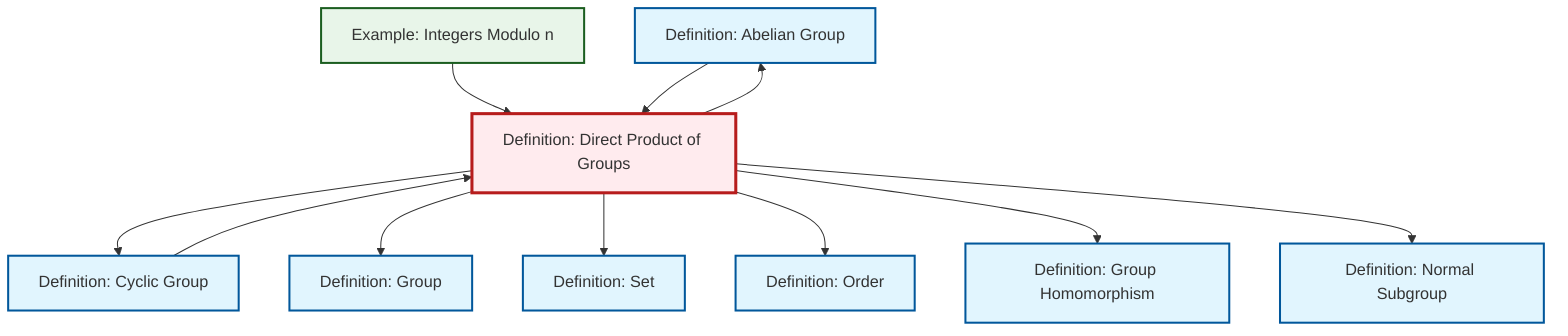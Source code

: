 graph TD
    classDef definition fill:#e1f5fe,stroke:#01579b,stroke-width:2px
    classDef theorem fill:#f3e5f5,stroke:#4a148c,stroke-width:2px
    classDef axiom fill:#fff3e0,stroke:#e65100,stroke-width:2px
    classDef example fill:#e8f5e9,stroke:#1b5e20,stroke-width:2px
    classDef current fill:#ffebee,stroke:#b71c1c,stroke-width:3px
    def-abelian-group["Definition: Abelian Group"]:::definition
    def-group["Definition: Group"]:::definition
    def-set["Definition: Set"]:::definition
    def-homomorphism["Definition: Group Homomorphism"]:::definition
    def-normal-subgroup["Definition: Normal Subgroup"]:::definition
    ex-quotient-integers-mod-n["Example: Integers Modulo n"]:::example
    def-direct-product["Definition: Direct Product of Groups"]:::definition
    def-order["Definition: Order"]:::definition
    def-cyclic-group["Definition: Cyclic Group"]:::definition
    def-direct-product --> def-abelian-group
    def-direct-product --> def-cyclic-group
    def-direct-product --> def-group
    def-direct-product --> def-set
    def-cyclic-group --> def-direct-product
    ex-quotient-integers-mod-n --> def-direct-product
    def-direct-product --> def-order
    def-abelian-group --> def-direct-product
    def-direct-product --> def-homomorphism
    def-direct-product --> def-normal-subgroup
    class def-direct-product current